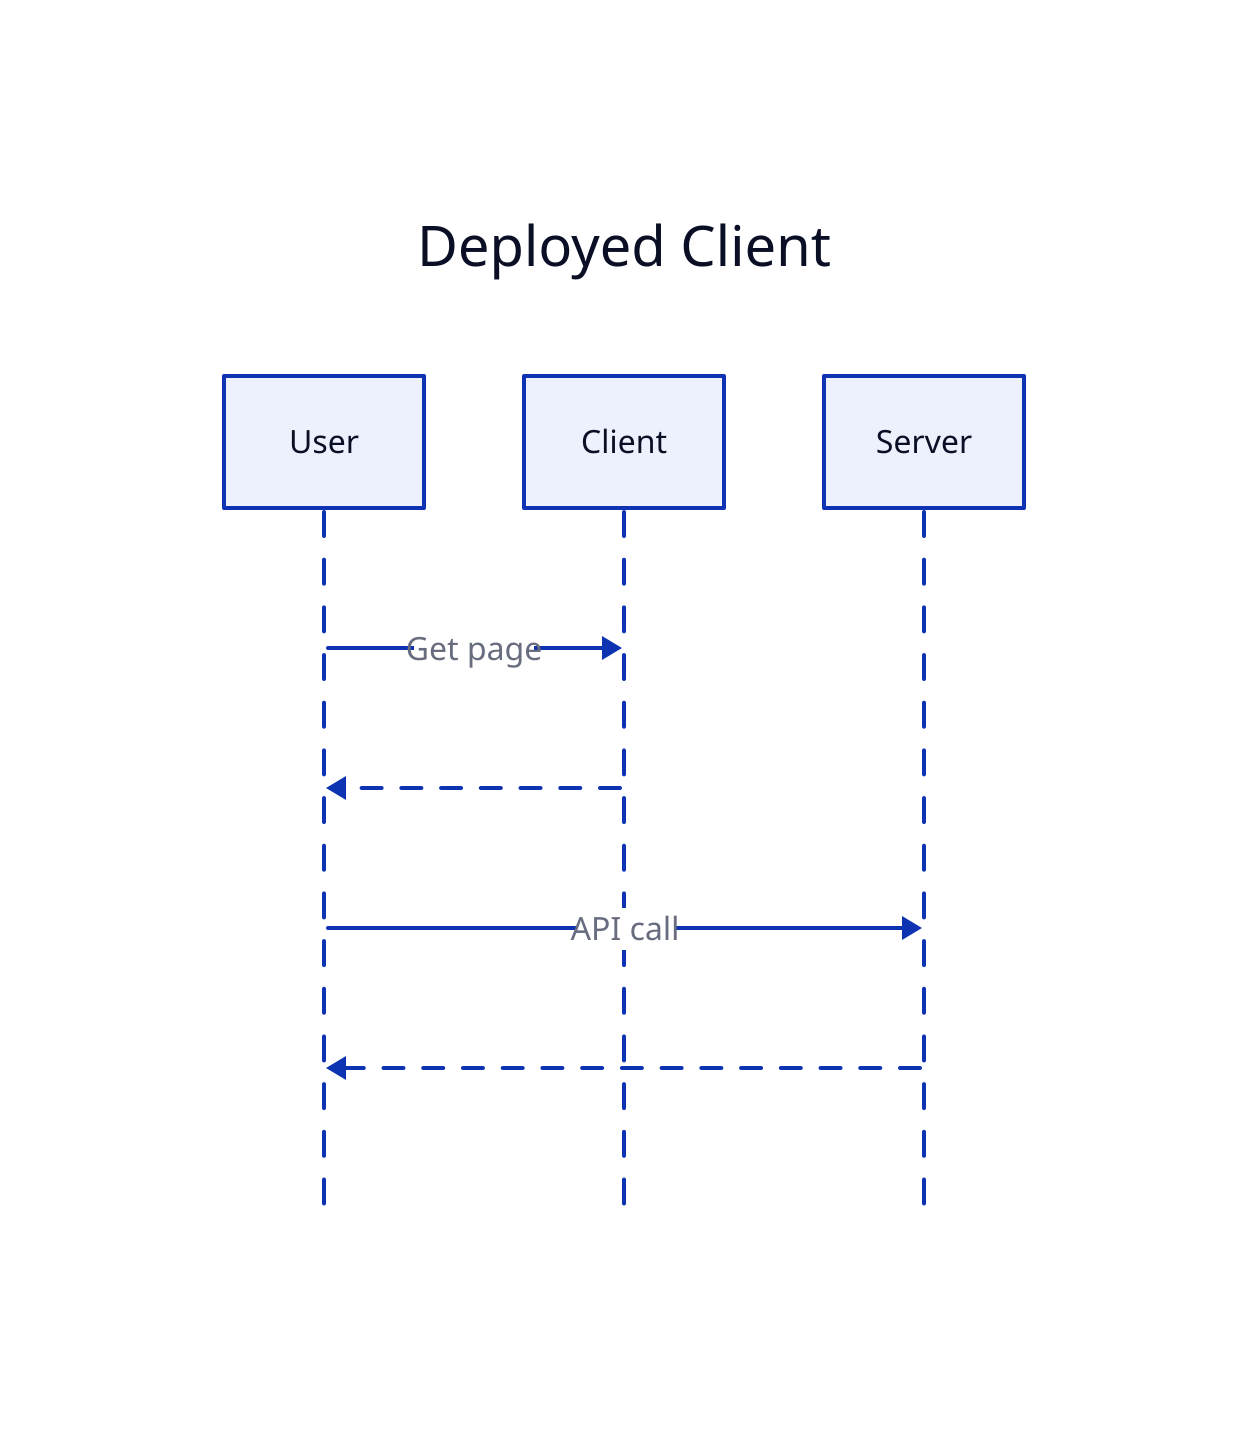 Deployed Client: {
  shape: sequence_diagram
  User
  User -> Client: Get page
  Client -> User: {style.stroke-dash: 5}
  User -> Server: API call
  Server -> User: {style.stroke-dash: 5}
}
